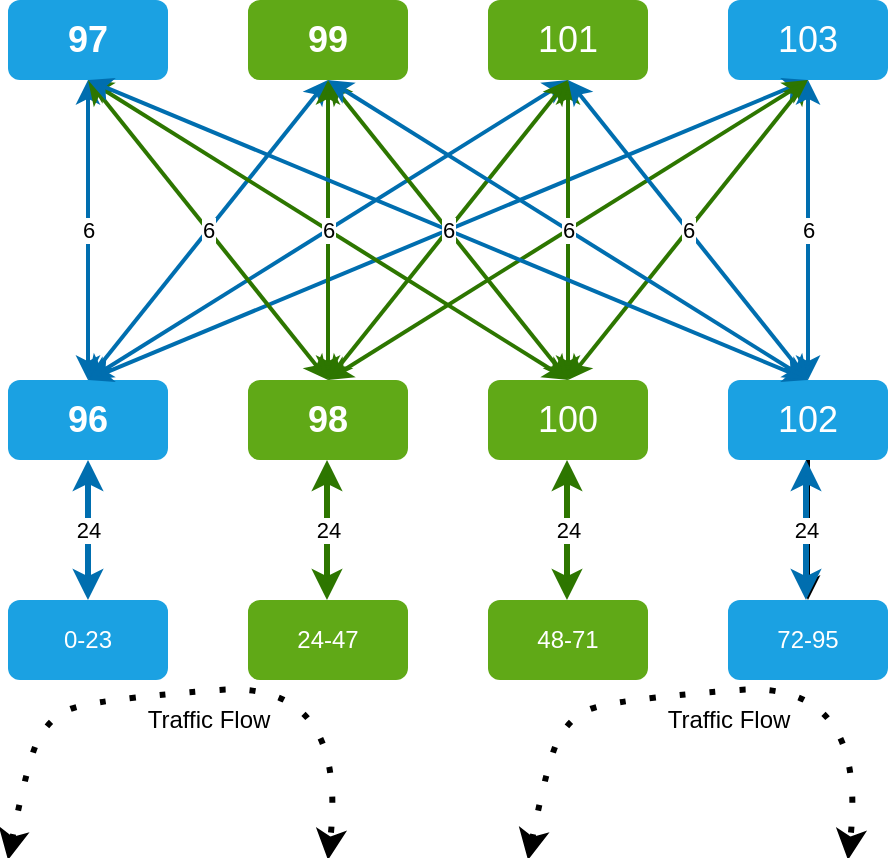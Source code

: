 <mxfile version="11.0.2" type="github"><diagram id="s4OD0SoGw4W0iyVjB6UI" name="Page-1"><mxGraphModel dx="1003" dy="661" grid="1" gridSize="10" guides="1" tooltips="1" connect="1" arrows="1" fold="1" page="1" pageScale="1" pageWidth="850" pageHeight="1100" math="0" shadow="0"><root><mxCell id="0"/><mxCell id="1" parent="0"/><mxCell id="Ym-zPBsQIMdJajePks9g-3" value="0-23" style="rounded=1;whiteSpace=wrap;html=1;shadow=0;glass=0;fillColor=#1ba1e2;strokeColor=none;fontColor=#ffffff;" parent="1" vertex="1"><mxGeometry x="160" y="630" width="80" height="40" as="geometry"/></mxCell><mxCell id="Ym-zPBsQIMdJajePks9g-4" value="24-47" style="rounded=1;whiteSpace=wrap;html=1;shadow=0;glass=0;fillColor=#60a917;strokeColor=none;fontColor=#ffffff;" parent="1" vertex="1"><mxGeometry x="280" y="630" width="80" height="40" as="geometry"/></mxCell><mxCell id="Ym-zPBsQIMdJajePks9g-5" value="48-71" style="rounded=1;whiteSpace=wrap;html=1;shadow=0;glass=0;fillColor=#60a917;strokeColor=none;fontColor=#ffffff;" parent="1" vertex="1"><mxGeometry x="400" y="630" width="80" height="40" as="geometry"/></mxCell><mxCell id="Ym-zPBsQIMdJajePks9g-6" value="72-95" style="rounded=1;whiteSpace=wrap;html=1;shadow=0;glass=0;fillColor=#1ba1e2;strokeColor=none;fontColor=#ffffff;" parent="1" vertex="1"><mxGeometry x="520" y="630" width="80" height="40" as="geometry"/></mxCell><mxCell id="Ym-zPBsQIMdJajePks9g-7" value="&lt;font style=&quot;font-size: 18px&quot;&gt;&lt;b&gt;96&lt;/b&gt;&lt;/font&gt;" style="rounded=1;whiteSpace=wrap;html=1;shadow=0;glass=0;fillColor=#1ba1e2;strokeColor=none;fontColor=#ffffff;" parent="1" vertex="1"><mxGeometry x="160" y="520" width="80" height="40" as="geometry"/></mxCell><mxCell id="Ym-zPBsQIMdJajePks9g-8" value="&lt;b&gt;&lt;font style=&quot;font-size: 18px&quot;&gt;98&lt;/font&gt;&lt;/b&gt;" style="rounded=1;whiteSpace=wrap;html=1;shadow=0;glass=0;fillColor=#60a917;strokeColor=none;fontColor=#ffffff;" parent="1" vertex="1"><mxGeometry x="280" y="520" width="80" height="40" as="geometry"/></mxCell><mxCell id="Ym-zPBsQIMdJajePks9g-9" value="&lt;font style=&quot;font-size: 18px&quot;&gt;100&lt;/font&gt;" style="rounded=1;whiteSpace=wrap;html=1;shadow=0;glass=0;fillColor=#60a917;strokeColor=none;fontColor=#ffffff;" parent="1" vertex="1"><mxGeometry x="400" y="520" width="80" height="40" as="geometry"/></mxCell><mxCell id="xxciTOWTd4Kh54nCsDOU-9" value="" style="edgeStyle=orthogonalEdgeStyle;rounded=0;orthogonalLoop=1;jettySize=auto;html=1;strokeWidth=2;" parent="1" source="Ym-zPBsQIMdJajePks9g-10" target="Ym-zPBsQIMdJajePks9g-6" edge="1"><mxGeometry relative="1" as="geometry"/></mxCell><mxCell id="Ym-zPBsQIMdJajePks9g-10" value="&lt;font style=&quot;font-size: 18px&quot;&gt;102&lt;/font&gt;" style="rounded=1;whiteSpace=wrap;html=1;shadow=0;glass=0;fillColor=#1ba1e2;strokeColor=none;fontColor=#ffffff;" parent="1" vertex="1"><mxGeometry x="520" y="520" width="80" height="40" as="geometry"/></mxCell><mxCell id="Ym-zPBsQIMdJajePks9g-11" value="&lt;span style=&quot;font-size: 18px&quot;&gt;&lt;b&gt;97&lt;/b&gt;&lt;/span&gt;" style="rounded=1;whiteSpace=wrap;html=1;shadow=0;glass=0;fillColor=#1ba1e2;strokeColor=none;fontColor=#ffffff;" parent="1" vertex="1"><mxGeometry x="160" y="330" width="80" height="40" as="geometry"/></mxCell><mxCell id="Ym-zPBsQIMdJajePks9g-12" value="&lt;b&gt;&lt;font style=&quot;font-size: 18px&quot;&gt;99&lt;/font&gt;&lt;/b&gt;" style="rounded=1;whiteSpace=wrap;html=1;shadow=0;glass=0;fillColor=#60a917;strokeColor=none;fontColor=#ffffff;" parent="1" vertex="1"><mxGeometry x="280" y="330" width="80" height="40" as="geometry"/></mxCell><mxCell id="Ym-zPBsQIMdJajePks9g-13" value="&lt;font style=&quot;font-size: 18px&quot;&gt;101&lt;/font&gt;" style="rounded=1;whiteSpace=wrap;html=1;shadow=0;glass=0;fillColor=#60a917;strokeColor=none;fontColor=#ffffff;" parent="1" vertex="1"><mxGeometry x="400" y="330" width="80" height="40" as="geometry"/></mxCell><mxCell id="Ym-zPBsQIMdJajePks9g-14" value="&lt;font style=&quot;font-size: 18px&quot;&gt;103&lt;/font&gt;" style="rounded=1;whiteSpace=wrap;html=1;shadow=0;glass=0;fillColor=#1ba1e2;strokeColor=none;fontColor=#ffffff;" parent="1" vertex="1"><mxGeometry x="520" y="330" width="80" height="40" as="geometry"/></mxCell><mxCell id="Ym-zPBsQIMdJajePks9g-17" value="24" style="endArrow=classic;startArrow=classic;html=1;shadow=0;strokeWidth=3;entryX=0.5;entryY=1;entryDx=0;entryDy=0;fillColor=#1ba1e2;strokeColor=#006EAF;" parent="1" source="Ym-zPBsQIMdJajePks9g-3" target="Ym-zPBsQIMdJajePks9g-7" edge="1"><mxGeometry width="50" height="50" relative="1" as="geometry"><mxPoint x="150" y="760" as="sourcePoint"/><mxPoint x="200" y="710" as="targetPoint"/></mxGeometry></mxCell><mxCell id="Ym-zPBsQIMdJajePks9g-18" value="24" style="endArrow=classic;startArrow=classic;html=1;shadow=0;strokeWidth=3;entryX=0.5;entryY=1;entryDx=0;entryDy=0;fillColor=#60a917;strokeColor=#2D7600;" parent="1" edge="1"><mxGeometry width="50" height="50" relative="1" as="geometry"><mxPoint x="319.5" y="630" as="sourcePoint"/><mxPoint x="319.5" y="560" as="targetPoint"/></mxGeometry></mxCell><mxCell id="Ym-zPBsQIMdJajePks9g-19" value="24" style="endArrow=classic;startArrow=classic;html=1;shadow=0;strokeWidth=3;entryX=0.5;entryY=1;entryDx=0;entryDy=0;fillColor=#60a917;strokeColor=#2D7600;" parent="1" edge="1"><mxGeometry width="50" height="50" relative="1" as="geometry"><mxPoint x="439.5" y="630" as="sourcePoint"/><mxPoint x="439.5" y="560" as="targetPoint"/></mxGeometry></mxCell><mxCell id="Ym-zPBsQIMdJajePks9g-20" value="24" style="endArrow=classic;startArrow=classic;html=1;shadow=0;strokeWidth=3;entryX=0.5;entryY=1;entryDx=0;entryDy=0;fillColor=#1ba1e2;strokeColor=#006EAF;" parent="1" edge="1"><mxGeometry width="50" height="50" relative="1" as="geometry"><mxPoint x="559" y="630" as="sourcePoint"/><mxPoint x="559" y="560" as="targetPoint"/></mxGeometry></mxCell><mxCell id="Ym-zPBsQIMdJajePks9g-22" value="6" style="endArrow=classic;startArrow=classic;html=1;shadow=0;strokeWidth=2;entryX=0.5;entryY=1;entryDx=0;entryDy=0;fillColor=#1ba1e2;strokeColor=#006EAF;" parent="1" source="Ym-zPBsQIMdJajePks9g-7" target="Ym-zPBsQIMdJajePks9g-11" edge="1"><mxGeometry width="50" height="50" relative="1" as="geometry"><mxPoint x="110" y="620" as="sourcePoint"/><mxPoint x="110" y="550" as="targetPoint"/></mxGeometry></mxCell><mxCell id="Ym-zPBsQIMdJajePks9g-23" value="6" style="endArrow=classic;startArrow=classic;html=1;shadow=0;strokeWidth=2;entryX=0.5;entryY=1;entryDx=0;entryDy=0;fillColor=#1ba1e2;strokeColor=#006EAF;exitX=0.5;exitY=0;exitDx=0;exitDy=0;" parent="1" source="Ym-zPBsQIMdJajePks9g-7" target="Ym-zPBsQIMdJajePks9g-12" edge="1"><mxGeometry width="50" height="50" relative="1" as="geometry"><mxPoint x="270" y="520" as="sourcePoint"/><mxPoint x="270" y="370" as="targetPoint"/></mxGeometry></mxCell><mxCell id="Ym-zPBsQIMdJajePks9g-24" value="6" style="endArrow=classic;startArrow=classic;html=1;shadow=0;strokeWidth=2;entryX=0.5;entryY=1;entryDx=0;entryDy=0;fillColor=#1ba1e2;strokeColor=#006EAF;exitX=0.5;exitY=0;exitDx=0;exitDy=0;" parent="1" source="Ym-zPBsQIMdJajePks9g-7" target="Ym-zPBsQIMdJajePks9g-13" edge="1"><mxGeometry width="50" height="50" relative="1" as="geometry"><mxPoint x="250" y="540" as="sourcePoint"/><mxPoint x="370" y="390" as="targetPoint"/></mxGeometry></mxCell><mxCell id="Ym-zPBsQIMdJajePks9g-25" value="6" style="endArrow=classic;startArrow=classic;html=1;shadow=0;strokeWidth=2;entryX=0.5;entryY=1;entryDx=0;entryDy=0;fillColor=#1ba1e2;strokeColor=#006EAF;" parent="1" target="Ym-zPBsQIMdJajePks9g-14" edge="1"><mxGeometry width="50" height="50" relative="1" as="geometry"><mxPoint x="200" y="520" as="sourcePoint"/><mxPoint x="480" y="390" as="targetPoint"/></mxGeometry></mxCell><mxCell id="Ym-zPBsQIMdJajePks9g-26" value="" style="curved=1;endArrow=classic;html=1;shadow=0;strokeWidth=3;startArrow=classic;startFill=1;dashed=1;dashPattern=1 4;" parent="1" edge="1"><mxGeometry width="50" height="50" relative="1" as="geometry"><mxPoint x="160" y="760" as="sourcePoint"/><mxPoint x="320" y="760" as="targetPoint"/><Array as="points"><mxPoint x="170" y="710"/><mxPoint x="180" y="690"/><mxPoint x="200" y="680"/><mxPoint x="330" y="670"/></Array></mxGeometry></mxCell><mxCell id="Ym-zPBsQIMdJajePks9g-27" value="Traffic Flow" style="text;html=1;resizable=0;points=[];align=center;verticalAlign=middle;labelBackgroundColor=#ffffff;" parent="Ym-zPBsQIMdJajePks9g-26" vertex="1" connectable="0"><mxGeometry x="-0.381" relative="1" as="geometry"><mxPoint x="57.5" y="10" as="offset"/></mxGeometry></mxCell><mxCell id="xxciTOWTd4Kh54nCsDOU-1" value="6" style="endArrow=classic;startArrow=classic;html=1;shadow=0;strokeWidth=2;entryX=0.5;entryY=1;entryDx=0;entryDy=0;fillColor=#60a917;strokeColor=#2D7600;exitX=0.5;exitY=0;exitDx=0;exitDy=0;" parent="1" source="Ym-zPBsQIMdJajePks9g-8" target="Ym-zPBsQIMdJajePks9g-12" edge="1"><mxGeometry width="50" height="50" relative="1" as="geometry"><mxPoint x="390" y="500" as="sourcePoint"/><mxPoint x="390" y="430" as="targetPoint"/></mxGeometry></mxCell><mxCell id="xxciTOWTd4Kh54nCsDOU-2" value="6" style="endArrow=classic;startArrow=classic;html=1;shadow=0;strokeWidth=2;entryX=0.5;entryY=1;entryDx=0;entryDy=0;fillColor=#60a917;strokeColor=#2D7600;exitX=0.5;exitY=0;exitDx=0;exitDy=0;" parent="1" source="Ym-zPBsQIMdJajePks9g-8" target="Ym-zPBsQIMdJajePks9g-11" edge="1"><mxGeometry width="50" height="50" relative="1" as="geometry"><mxPoint x="400" y="530" as="sourcePoint"/><mxPoint x="400" y="380" as="targetPoint"/></mxGeometry></mxCell><mxCell id="xxciTOWTd4Kh54nCsDOU-3" value="6" style="endArrow=classic;startArrow=classic;html=1;shadow=0;strokeWidth=2;entryX=0.5;entryY=1;entryDx=0;entryDy=0;fillColor=#60a917;strokeColor=#2D7600;exitX=0.5;exitY=0;exitDx=0;exitDy=0;" parent="1" source="Ym-zPBsQIMdJajePks9g-8" target="Ym-zPBsQIMdJajePks9g-13" edge="1"><mxGeometry width="50" height="50" relative="1" as="geometry"><mxPoint x="410" y="520" as="sourcePoint"/><mxPoint x="290" y="370" as="targetPoint"/></mxGeometry></mxCell><mxCell id="xxciTOWTd4Kh54nCsDOU-4" value="6" style="endArrow=classic;startArrow=classic;html=1;shadow=0;strokeWidth=2;fillColor=#60a917;strokeColor=#2D7600;" parent="1" edge="1"><mxGeometry width="50" height="50" relative="1" as="geometry"><mxPoint x="320" y="520" as="sourcePoint"/><mxPoint x="560" y="370" as="targetPoint"/></mxGeometry></mxCell><mxCell id="xxciTOWTd4Kh54nCsDOU-5" value="6" style="endArrow=classic;startArrow=classic;html=1;shadow=0;strokeWidth=2;entryX=0.5;entryY=1;entryDx=0;entryDy=0;fillColor=#60a917;strokeColor=#2D7600;exitX=0.5;exitY=0;exitDx=0;exitDy=0;" parent="1" source="Ym-zPBsQIMdJajePks9g-9" target="Ym-zPBsQIMdJajePks9g-13" edge="1"><mxGeometry width="50" height="50" relative="1" as="geometry"><mxPoint x="490" y="500" as="sourcePoint"/><mxPoint x="490" y="430" as="targetPoint"/></mxGeometry></mxCell><mxCell id="xxciTOWTd4Kh54nCsDOU-6" value="6" style="endArrow=classic;startArrow=classic;html=1;shadow=0;strokeWidth=2;fillColor=#60a917;strokeColor=#2D7600;exitX=0.5;exitY=0;exitDx=0;exitDy=0;" parent="1" source="Ym-zPBsQIMdJajePks9g-9" edge="1"><mxGeometry width="50" height="50" relative="1" as="geometry"><mxPoint x="490" y="520" as="sourcePoint"/><mxPoint x="200" y="370" as="targetPoint"/></mxGeometry></mxCell><mxCell id="xxciTOWTd4Kh54nCsDOU-7" value="6" style="endArrow=classic;startArrow=classic;html=1;shadow=0;strokeWidth=2;fillColor=#60a917;strokeColor=#2D7600;exitX=0.5;exitY=0;exitDx=0;exitDy=0;" parent="1" source="Ym-zPBsQIMdJajePks9g-9" edge="1"><mxGeometry width="50" height="50" relative="1" as="geometry"><mxPoint x="490" y="510" as="sourcePoint"/><mxPoint x="320" y="370" as="targetPoint"/></mxGeometry></mxCell><mxCell id="xxciTOWTd4Kh54nCsDOU-8" value="6" style="endArrow=classic;startArrow=classic;html=1;shadow=0;strokeWidth=2;fillColor=#60a917;strokeColor=#2D7600;entryX=0.5;entryY=1;entryDx=0;entryDy=0;" parent="1" target="Ym-zPBsQIMdJajePks9g-14" edge="1"><mxGeometry width="50" height="50" relative="1" as="geometry"><mxPoint x="440" y="520" as="sourcePoint"/><mxPoint x="450" y="360" as="targetPoint"/></mxGeometry></mxCell><mxCell id="xxciTOWTd4Kh54nCsDOU-11" value="6" style="endArrow=classic;startArrow=classic;html=1;shadow=0;strokeWidth=2;fillColor=#1ba1e2;strokeColor=#006EAF;" parent="1" target="Ym-zPBsQIMdJajePks9g-14" edge="1"><mxGeometry width="50" height="50" relative="1" as="geometry"><mxPoint x="560" y="520" as="sourcePoint"/><mxPoint x="560" y="380" as="targetPoint"/></mxGeometry></mxCell><mxCell id="xxciTOWTd4Kh54nCsDOU-12" value="6" style="endArrow=classic;startArrow=classic;html=1;shadow=0;strokeWidth=2;fillColor=#1ba1e2;strokeColor=#006EAF;exitX=0.5;exitY=0;exitDx=0;exitDy=0;entryX=0.5;entryY=1;entryDx=0;entryDy=0;" parent="1" source="Ym-zPBsQIMdJajePks9g-10" target="Ym-zPBsQIMdJajePks9g-11" edge="1"><mxGeometry width="50" height="50" relative="1" as="geometry"><mxPoint x="620" y="510" as="sourcePoint"/><mxPoint x="620" y="360" as="targetPoint"/></mxGeometry></mxCell><mxCell id="xxciTOWTd4Kh54nCsDOU-13" value="6" style="endArrow=classic;startArrow=classic;html=1;shadow=0;strokeWidth=2;entryX=0.5;entryY=1;entryDx=0;entryDy=0;fillColor=#1ba1e2;strokeColor=#006EAF;exitX=0.5;exitY=0;exitDx=0;exitDy=0;" parent="1" source="Ym-zPBsQIMdJajePks9g-10" target="Ym-zPBsQIMdJajePks9g-12" edge="1"><mxGeometry width="50" height="50" relative="1" as="geometry"><mxPoint x="610" y="510" as="sourcePoint"/><mxPoint x="610" y="440" as="targetPoint"/></mxGeometry></mxCell><mxCell id="xxciTOWTd4Kh54nCsDOU-14" value="6" style="endArrow=classic;startArrow=classic;html=1;shadow=0;strokeWidth=2;entryX=0.5;entryY=1;entryDx=0;entryDy=0;fillColor=#1ba1e2;strokeColor=#006EAF;exitX=0.5;exitY=0;exitDx=0;exitDy=0;" parent="1" source="Ym-zPBsQIMdJajePks9g-10" target="Ym-zPBsQIMdJajePks9g-13" edge="1"><mxGeometry width="50" height="50" relative="1" as="geometry"><mxPoint x="640" y="490" as="sourcePoint"/><mxPoint x="640" y="420" as="targetPoint"/></mxGeometry></mxCell><mxCell id="H1E8pxhJgIgUR-IhTppF-5" value="" style="curved=1;endArrow=classic;html=1;shadow=0;strokeWidth=3;startArrow=classic;startFill=1;dashed=1;dashPattern=1 4;" parent="1" edge="1"><mxGeometry width="50" height="50" relative="1" as="geometry"><mxPoint x="420" y="760" as="sourcePoint"/><mxPoint x="580" y="760" as="targetPoint"/><Array as="points"><mxPoint x="430" y="710"/><mxPoint x="440" y="690"/><mxPoint x="460" y="680"/><mxPoint x="590" y="670"/></Array></mxGeometry></mxCell><mxCell id="H1E8pxhJgIgUR-IhTppF-6" value="Traffic Flow" style="text;html=1;resizable=0;points=[];align=center;verticalAlign=middle;labelBackgroundColor=#ffffff;" parent="H1E8pxhJgIgUR-IhTppF-5" vertex="1" connectable="0"><mxGeometry x="-0.381" relative="1" as="geometry"><mxPoint x="57.5" y="10" as="offset"/></mxGeometry></mxCell></root></mxGraphModel></diagram></mxfile>